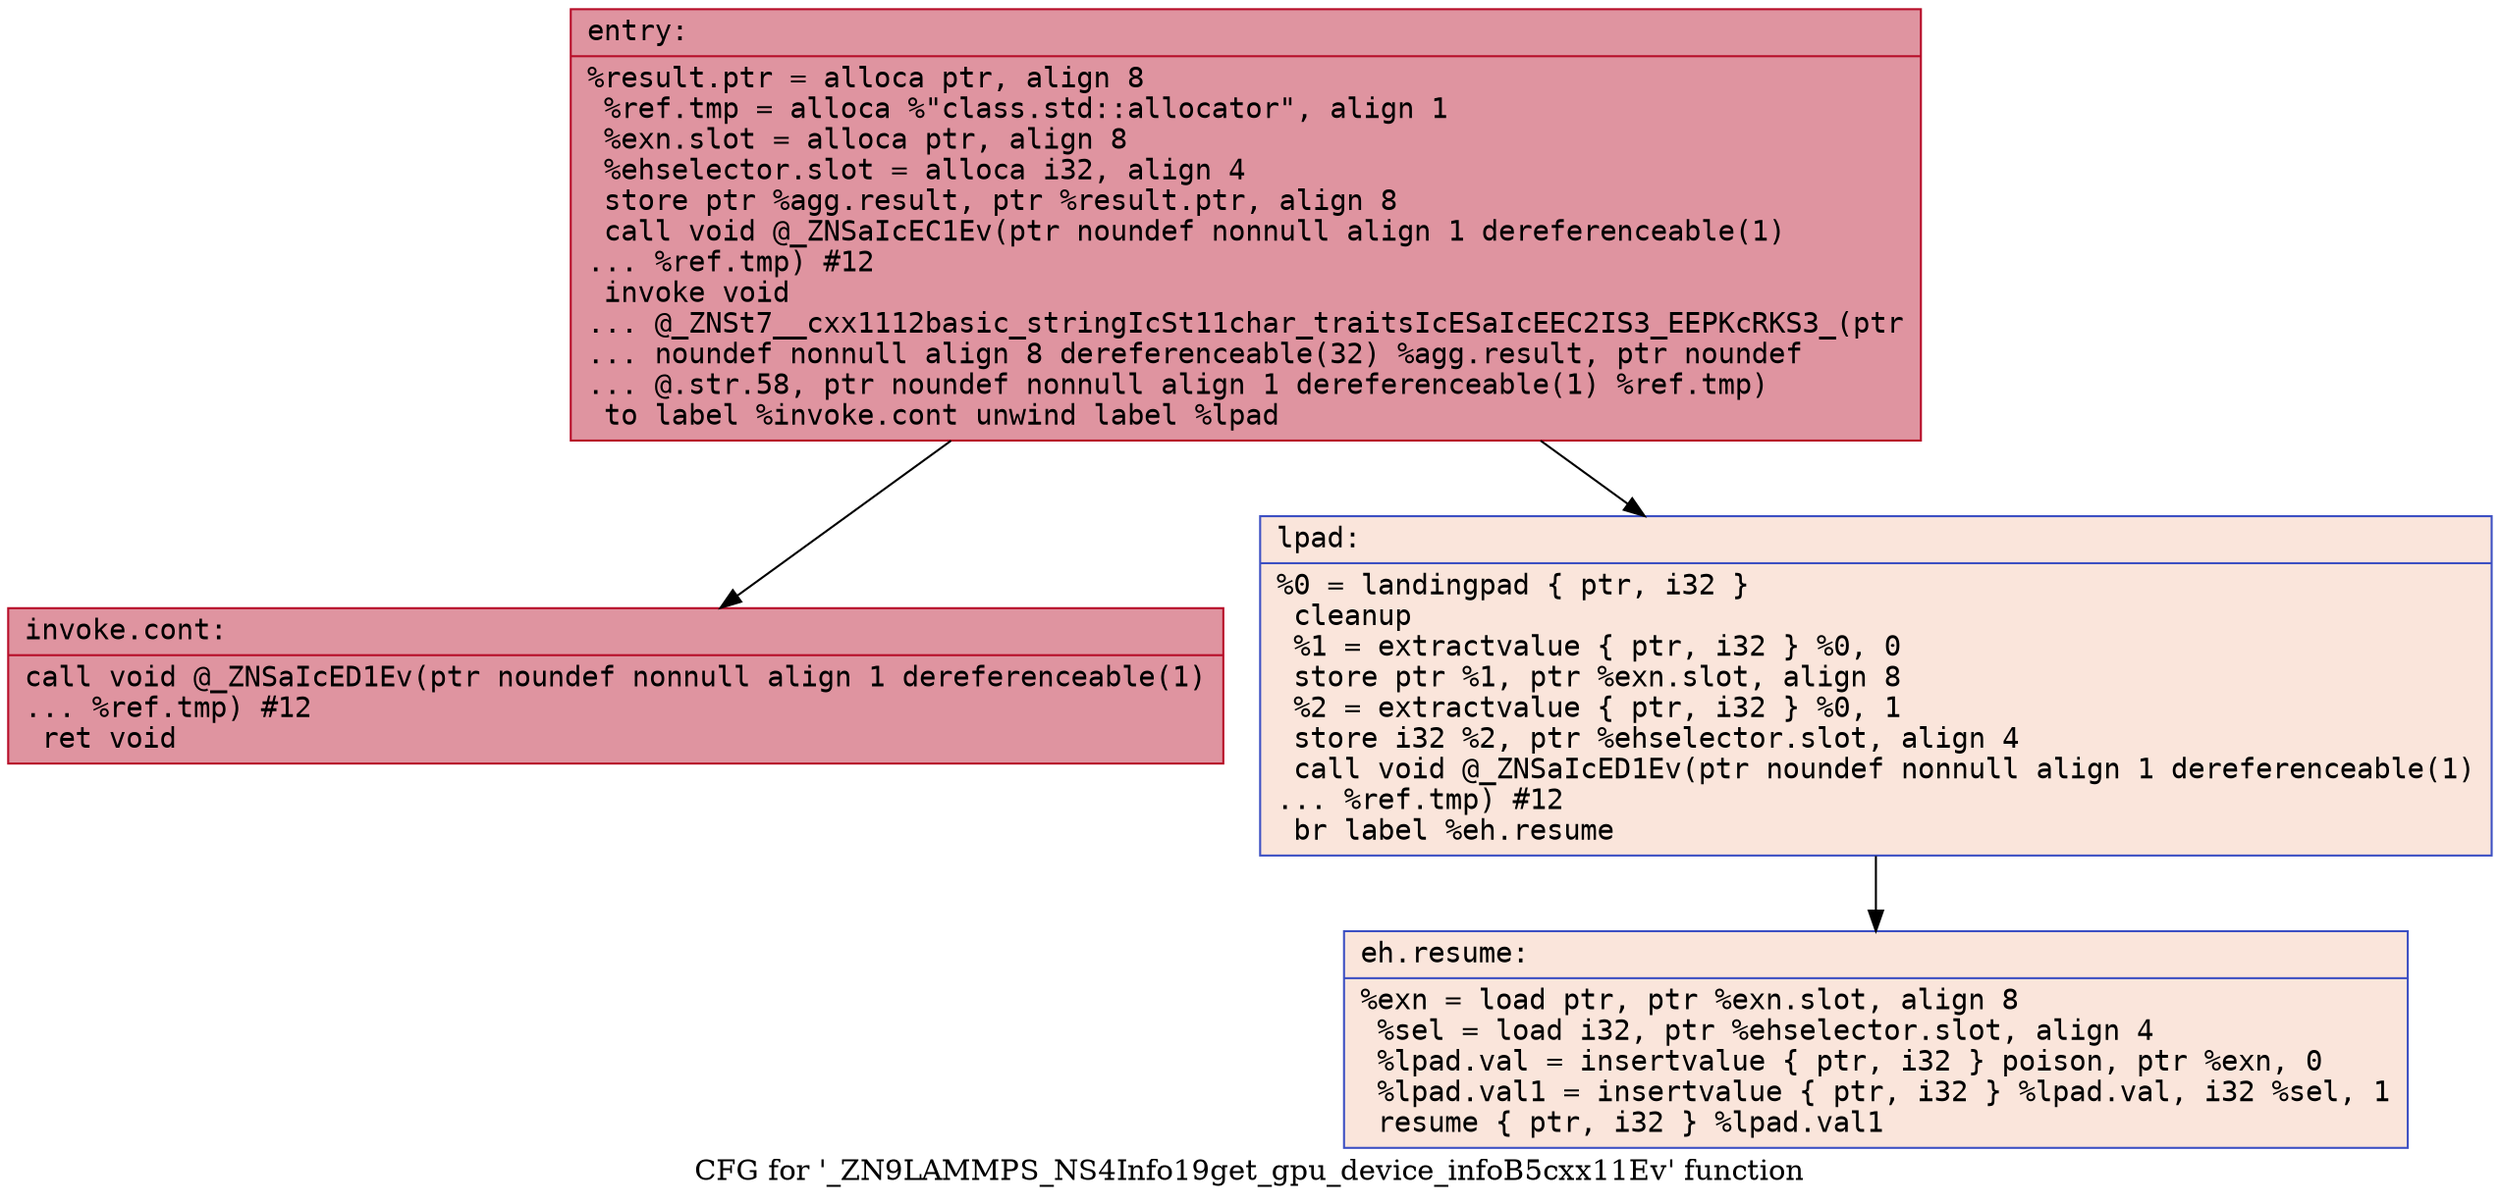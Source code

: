digraph "CFG for '_ZN9LAMMPS_NS4Info19get_gpu_device_infoB5cxx11Ev' function" {
	label="CFG for '_ZN9LAMMPS_NS4Info19get_gpu_device_infoB5cxx11Ev' function";

	Node0x562846675c60 [shape=record,color="#b70d28ff", style=filled, fillcolor="#b70d2870" fontname="Courier",label="{entry:\l|  %result.ptr = alloca ptr, align 8\l  %ref.tmp = alloca %\"class.std::allocator\", align 1\l  %exn.slot = alloca ptr, align 8\l  %ehselector.slot = alloca i32, align 4\l  store ptr %agg.result, ptr %result.ptr, align 8\l  call void @_ZNSaIcEC1Ev(ptr noundef nonnull align 1 dereferenceable(1)\l... %ref.tmp) #12\l  invoke void\l... @_ZNSt7__cxx1112basic_stringIcSt11char_traitsIcESaIcEEC2IS3_EEPKcRKS3_(ptr\l... noundef nonnull align 8 dereferenceable(32) %agg.result, ptr noundef\l... @.str.58, ptr noundef nonnull align 1 dereferenceable(1) %ref.tmp)\l          to label %invoke.cont unwind label %lpad\l}"];
	Node0x562846675c60 -> Node0x562846676060[tooltip="entry -> invoke.cont\nProbability 100.00%" ];
	Node0x562846675c60 -> Node0x5628466760e0[tooltip="entry -> lpad\nProbability 0.00%" ];
	Node0x562846676060 [shape=record,color="#b70d28ff", style=filled, fillcolor="#b70d2870" fontname="Courier",label="{invoke.cont:\l|  call void @_ZNSaIcED1Ev(ptr noundef nonnull align 1 dereferenceable(1)\l... %ref.tmp) #12\l  ret void\l}"];
	Node0x5628466760e0 [shape=record,color="#3d50c3ff", style=filled, fillcolor="#f4c5ad70" fontname="Courier",label="{lpad:\l|  %0 = landingpad \{ ptr, i32 \}\l          cleanup\l  %1 = extractvalue \{ ptr, i32 \} %0, 0\l  store ptr %1, ptr %exn.slot, align 8\l  %2 = extractvalue \{ ptr, i32 \} %0, 1\l  store i32 %2, ptr %ehselector.slot, align 4\l  call void @_ZNSaIcED1Ev(ptr noundef nonnull align 1 dereferenceable(1)\l... %ref.tmp) #12\l  br label %eh.resume\l}"];
	Node0x5628466760e0 -> Node0x562846676790[tooltip="lpad -> eh.resume\nProbability 100.00%" ];
	Node0x562846676790 [shape=record,color="#3d50c3ff", style=filled, fillcolor="#f4c5ad70" fontname="Courier",label="{eh.resume:\l|  %exn = load ptr, ptr %exn.slot, align 8\l  %sel = load i32, ptr %ehselector.slot, align 4\l  %lpad.val = insertvalue \{ ptr, i32 \} poison, ptr %exn, 0\l  %lpad.val1 = insertvalue \{ ptr, i32 \} %lpad.val, i32 %sel, 1\l  resume \{ ptr, i32 \} %lpad.val1\l}"];
}
